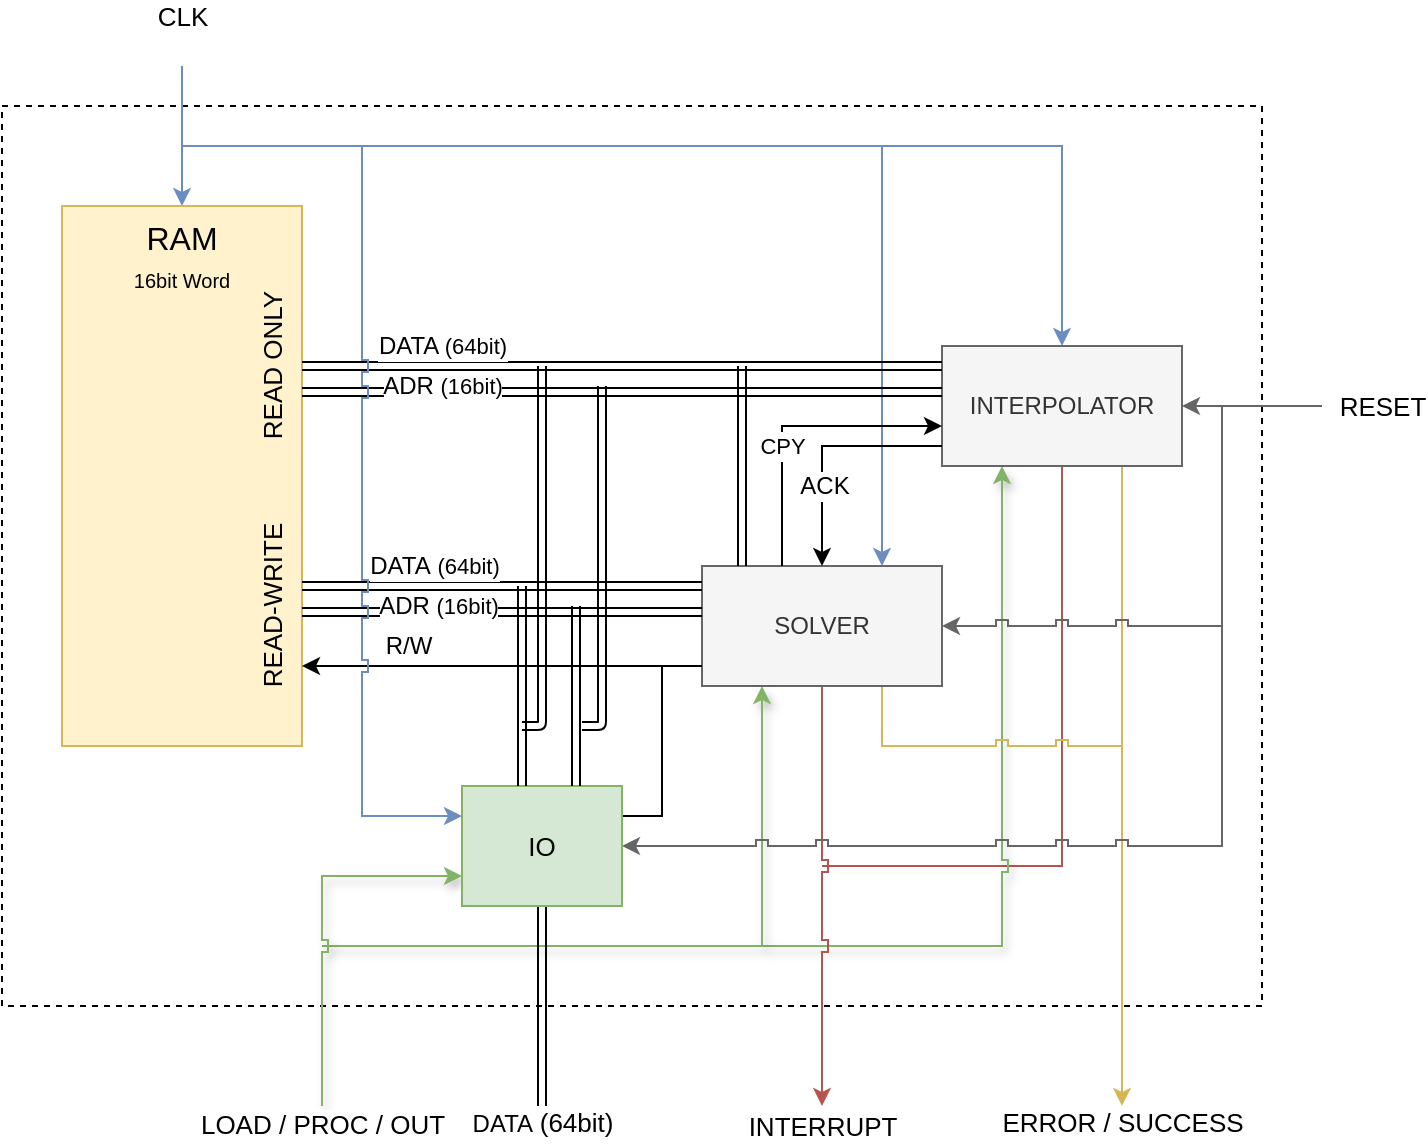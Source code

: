 <mxfile version="12.3.2" type="device" pages="2"><diagram id="FDOUSVHYY8eVoYIj2yb1" name="with interp cache"><mxGraphModel dx="942" dy="700" grid="1" gridSize="10" guides="1" tooltips="1" connect="1" arrows="1" fold="1" page="1" pageScale="1" pageWidth="850" pageHeight="1100" background="none" math="0" shadow="0"><root><mxCell id="Gq3sydEzkJt4ZsSo_zlP-0"/><mxCell id="Gq3sydEzkJt4ZsSo_zlP-1" parent="Gq3sydEzkJt4ZsSo_zlP-0"/><mxCell id="d1hZNJOxfhKhivTf1uof-55" value="" style="rounded=0;whiteSpace=wrap;html=1;dashed=1;fontSize=13;editable=0;backgroundOutline=1;connectable=0;allowArrows=0;imageAspect=1;shadow=0;comic=0;snapToPoint=0;fixDash=0;" vertex="1" parent="Gq3sydEzkJt4ZsSo_zlP-1"><mxGeometry x="100" y="60" width="630" height="450" as="geometry"/></mxCell><mxCell id="d1hZNJOxfhKhivTf1uof-77" style="edgeStyle=none;rounded=0;jumpStyle=sharp;orthogonalLoop=1;jettySize=auto;html=1;exitX=0.5;exitY=0;exitDx=0;exitDy=0;shadow=0;startArrow=classic;startFill=1;endArrow=none;endFill=0;strokeColor=#6c8ebf;fontSize=13;fillColor=#dae8fc;" edge="1" parent="Gq3sydEzkJt4ZsSo_zlP-1" source="d1hZNJOxfhKhivTf1uof-0"><mxGeometry relative="1" as="geometry"><mxPoint x="190" y="40" as="targetPoint"/></mxGeometry></mxCell><mxCell id="d1hZNJOxfhKhivTf1uof-78" value="CLK" style="text;html=1;align=center;verticalAlign=middle;resizable=0;points=[];;labelBackgroundColor=#ffffff;fontSize=13;" vertex="1" connectable="0" parent="d1hZNJOxfhKhivTf1uof-77"><mxGeometry x="0.8" y="-1" relative="1" as="geometry"><mxPoint x="-1" y="-32" as="offset"/></mxGeometry></mxCell><mxCell id="d1hZNJOxfhKhivTf1uof-0" value="RAM&lt;br style=&quot;font-size: 12px&quot;&gt;&lt;font size=&quot;1&quot;&gt;16bit Word&lt;/font&gt;" style="rounded=0;whiteSpace=wrap;html=1;verticalAlign=top;fontSize=16;fillColor=#fff2cc;strokeColor=#d6b656;" vertex="1" parent="Gq3sydEzkJt4ZsSo_zlP-1"><mxGeometry x="130" y="110" width="120" height="270" as="geometry"/></mxCell><mxCell id="d1hZNJOxfhKhivTf1uof-60" style="edgeStyle=none;rounded=0;jumpStyle=sharp;orthogonalLoop=1;jettySize=auto;html=1;shadow=0;startArrow=none;startFill=0;strokeColor=#b85450;fontSize=13;endArrow=none;endFill=0;fillColor=#f8cecc;" edge="1" parent="Gq3sydEzkJt4ZsSo_zlP-1" source="d1hZNJOxfhKhivTf1uof-1"><mxGeometry relative="1" as="geometry"><mxPoint x="510" y="440" as="targetPoint"/><Array as="points"><mxPoint x="630" y="440"/></Array></mxGeometry></mxCell><mxCell id="d1hZNJOxfhKhivTf1uof-61" style="edgeStyle=none;rounded=0;jumpStyle=sharp;orthogonalLoop=1;jettySize=auto;html=1;exitX=0.75;exitY=1;exitDx=0;exitDy=0;shadow=0;startArrow=none;startFill=0;endArrow=classic;endFill=1;strokeColor=#d6b656;fontSize=13;fillColor=#fff2cc;" edge="1" parent="Gq3sydEzkJt4ZsSo_zlP-1" source="d1hZNJOxfhKhivTf1uof-1"><mxGeometry relative="1" as="geometry"><mxPoint x="660" y="560" as="targetPoint"/></mxGeometry></mxCell><mxCell id="d1hZNJOxfhKhivTf1uof-63" value="ERROR / SUCCESS" style="text;html=1;align=center;verticalAlign=middle;resizable=0;points=[];;labelBackgroundColor=#ffffff;fontSize=13;" vertex="1" connectable="0" parent="d1hZNJOxfhKhivTf1uof-61"><mxGeometry x="0.906" y="1" relative="1" as="geometry"><mxPoint x="-1" y="23" as="offset"/></mxGeometry></mxCell><mxCell id="d1hZNJOxfhKhivTf1uof-67" style="edgeStyle=none;rounded=0;jumpStyle=sharp;orthogonalLoop=1;jettySize=auto;html=1;exitX=1;exitY=0.5;exitDx=0;exitDy=0;shadow=0;startArrow=classic;startFill=1;endArrow=none;endFill=0;strokeColor=#666666;fontSize=13;fillColor=#f5f5f5;" edge="1" parent="Gq3sydEzkJt4ZsSo_zlP-1" source="d1hZNJOxfhKhivTf1uof-1"><mxGeometry relative="1" as="geometry"><mxPoint x="760" y="210" as="targetPoint"/></mxGeometry></mxCell><mxCell id="d1hZNJOxfhKhivTf1uof-68" value="RESET" style="text;html=1;align=center;verticalAlign=middle;resizable=0;points=[];;labelBackgroundColor=#ffffff;fontSize=13;" vertex="1" connectable="0" parent="d1hZNJOxfhKhivTf1uof-67"><mxGeometry x="0.425" y="1" relative="1" as="geometry"><mxPoint x="50" y="1" as="offset"/></mxGeometry></mxCell><mxCell id="d1hZNJOxfhKhivTf1uof-74" style="edgeStyle=none;rounded=0;jumpStyle=sharp;orthogonalLoop=1;jettySize=auto;html=1;exitX=0.25;exitY=1;exitDx=0;exitDy=0;shadow=1;startArrow=classic;startFill=1;endArrow=none;endFill=0;strokeColor=#82b366;fontSize=13;fillColor=#d5e8d4;" edge="1" parent="Gq3sydEzkJt4ZsSo_zlP-1" source="d1hZNJOxfhKhivTf1uof-1"><mxGeometry relative="1" as="geometry"><mxPoint x="480" y="480" as="targetPoint"/><Array as="points"><mxPoint x="600" y="480"/></Array></mxGeometry></mxCell><mxCell id="d1hZNJOxfhKhivTf1uof-81" style="edgeStyle=none;rounded=0;jumpStyle=sharp;orthogonalLoop=1;jettySize=auto;html=1;exitX=0.5;exitY=0;exitDx=0;exitDy=0;shadow=0;startArrow=classic;startFill=1;endArrow=none;endFill=0;strokeColor=#6c8ebf;fontSize=13;fillColor=#dae8fc;" edge="1" parent="Gq3sydEzkJt4ZsSo_zlP-1" source="d1hZNJOxfhKhivTf1uof-1"><mxGeometry relative="1" as="geometry"><mxPoint x="190" y="80" as="targetPoint"/><Array as="points"><mxPoint x="630" y="80"/></Array></mxGeometry></mxCell><mxCell id="d1hZNJOxfhKhivTf1uof-1" value="INTERPOLATOR" style="rounded=0;whiteSpace=wrap;html=1;fillColor=#f5f5f5;strokeColor=#666666;fontColor=#333333;" vertex="1" parent="Gq3sydEzkJt4ZsSo_zlP-1"><mxGeometry x="570" y="180" width="120" height="60" as="geometry"/></mxCell><mxCell id="d1hZNJOxfhKhivTf1uof-43" style="edgeStyle=none;rounded=0;jumpStyle=sharp;orthogonalLoop=1;jettySize=auto;html=1;shadow=0;startArrow=none;startFill=0;strokeColor=#b85450;fontSize=13;fillColor=#f8cecc;" edge="1" parent="Gq3sydEzkJt4ZsSo_zlP-1" source="d1hZNJOxfhKhivTf1uof-2"><mxGeometry relative="1" as="geometry"><mxPoint x="510" y="560" as="targetPoint"/></mxGeometry></mxCell><mxCell id="d1hZNJOxfhKhivTf1uof-44" value="INTERRUPT" style="text;html=1;align=center;verticalAlign=middle;resizable=0;points=[];;labelBackgroundColor=#ffffff;fontSize=13;" vertex="1" connectable="0" parent="d1hZNJOxfhKhivTf1uof-43"><mxGeometry x="-0.227" y="-3" relative="1" as="geometry"><mxPoint x="3" y="139" as="offset"/></mxGeometry></mxCell><mxCell id="d1hZNJOxfhKhivTf1uof-62" style="edgeStyle=none;rounded=0;jumpStyle=sharp;orthogonalLoop=1;jettySize=auto;html=1;exitX=0.75;exitY=1;exitDx=0;exitDy=0;shadow=0;startArrow=none;startFill=0;endArrow=none;endFill=0;strokeColor=#d6b656;fontSize=13;fillColor=#fff2cc;" edge="1" parent="Gq3sydEzkJt4ZsSo_zlP-1" source="d1hZNJOxfhKhivTf1uof-2"><mxGeometry relative="1" as="geometry"><mxPoint x="660" y="380" as="targetPoint"/><Array as="points"><mxPoint x="540" y="380"/></Array></mxGeometry></mxCell><mxCell id="d1hZNJOxfhKhivTf1uof-69" style="edgeStyle=none;rounded=0;jumpStyle=sharp;orthogonalLoop=1;jettySize=auto;html=1;shadow=0;startArrow=classic;startFill=1;endArrow=none;endFill=0;strokeColor=#666666;fontSize=13;fillColor=#f5f5f5;" edge="1" parent="Gq3sydEzkJt4ZsSo_zlP-1" source="d1hZNJOxfhKhivTf1uof-2"><mxGeometry relative="1" as="geometry"><mxPoint x="710" y="210" as="targetPoint"/><Array as="points"><mxPoint x="710" y="320"/></Array></mxGeometry></mxCell><mxCell id="d1hZNJOxfhKhivTf1uof-73" style="edgeStyle=none;rounded=0;jumpStyle=sharp;orthogonalLoop=1;jettySize=auto;html=1;exitX=0.25;exitY=1;exitDx=0;exitDy=0;shadow=1;startArrow=classic;startFill=1;endArrow=none;endFill=0;strokeColor=#82b366;fontSize=13;fillColor=#d5e8d4;" edge="1" parent="Gq3sydEzkJt4ZsSo_zlP-1" source="d1hZNJOxfhKhivTf1uof-2"><mxGeometry relative="1" as="geometry"><mxPoint x="260" y="480" as="targetPoint"/><Array as="points"><mxPoint x="480" y="480"/></Array></mxGeometry></mxCell><mxCell id="d1hZNJOxfhKhivTf1uof-82" style="edgeStyle=none;rounded=0;jumpStyle=sharp;orthogonalLoop=1;jettySize=auto;html=1;exitX=0.75;exitY=0;exitDx=0;exitDy=0;shadow=0;startArrow=classic;startFill=1;endArrow=none;endFill=0;strokeColor=#6c8ebf;fontSize=13;fillColor=#dae8fc;" edge="1" parent="Gq3sydEzkJt4ZsSo_zlP-1" source="d1hZNJOxfhKhivTf1uof-2"><mxGeometry relative="1" as="geometry"><mxPoint x="540" y="80" as="targetPoint"/></mxGeometry></mxCell><mxCell id="d1hZNJOxfhKhivTf1uof-2" value="SOLVER" style="rounded=0;whiteSpace=wrap;html=1;fillColor=#f5f5f5;strokeColor=#666666;fontColor=#333333;" vertex="1" parent="Gq3sydEzkJt4ZsSo_zlP-1"><mxGeometry x="450" y="290" width="120" height="60" as="geometry"/></mxCell><mxCell id="d1hZNJOxfhKhivTf1uof-3" value="" style="shape=link;html=1;" edge="1" parent="Gq3sydEzkJt4ZsSo_zlP-1"><mxGeometry width="50" height="50" relative="1" as="geometry"><mxPoint x="250" y="300" as="sourcePoint"/><mxPoint x="450" y="300" as="targetPoint"/></mxGeometry></mxCell><mxCell id="d1hZNJOxfhKhivTf1uof-4" value="DATA&amp;nbsp;&lt;font style=&quot;font-size: 11px&quot;&gt;(64bit)&lt;/font&gt;" style="text;html=1;align=center;verticalAlign=middle;resizable=0;points=[];;labelBackgroundColor=#ffffff;" vertex="1" connectable="0" parent="d1hZNJOxfhKhivTf1uof-3"><mxGeometry x="-0.4" y="-3" relative="1" as="geometry"><mxPoint x="6" y="-13" as="offset"/></mxGeometry></mxCell><mxCell id="d1hZNJOxfhKhivTf1uof-5" value="" style="shape=link;html=1;" edge="1" parent="Gq3sydEzkJt4ZsSo_zlP-1"><mxGeometry width="50" height="50" relative="1" as="geometry"><mxPoint x="250" y="313" as="sourcePoint"/><mxPoint x="450" y="313" as="targetPoint"/></mxGeometry></mxCell><mxCell id="d1hZNJOxfhKhivTf1uof-6" value="ADR&amp;nbsp;&lt;font style=&quot;font-size: 11px&quot;&gt;(16bit)&lt;/font&gt;" style="text;html=1;align=center;verticalAlign=middle;resizable=0;points=[];;labelBackgroundColor=#ffffff;" vertex="1" connectable="0" parent="d1hZNJOxfhKhivTf1uof-5"><mxGeometry x="-0.2" y="-1" relative="1" as="geometry"><mxPoint x="-12" y="-4" as="offset"/></mxGeometry></mxCell><mxCell id="d1hZNJOxfhKhivTf1uof-7" value="" style="endArrow=none;html=1;startArrow=classic;startFill=1;" edge="1" parent="Gq3sydEzkJt4ZsSo_zlP-1"><mxGeometry width="50" height="50" relative="1" as="geometry"><mxPoint x="250" y="340" as="sourcePoint"/><mxPoint x="450" y="340" as="targetPoint"/></mxGeometry></mxCell><mxCell id="d1hZNJOxfhKhivTf1uof-8" value="R/W" style="text;html=1;align=center;verticalAlign=middle;resizable=0;points=[];;labelBackgroundColor=#ffffff;" vertex="1" connectable="0" parent="d1hZNJOxfhKhivTf1uof-7"><mxGeometry x="-0.633" y="4" relative="1" as="geometry"><mxPoint x="16.5" y="-6" as="offset"/></mxGeometry></mxCell><mxCell id="d1hZNJOxfhKhivTf1uof-9" value="" style="shape=link;html=1;" edge="1" parent="Gq3sydEzkJt4ZsSo_zlP-1"><mxGeometry width="50" height="50" relative="1" as="geometry"><mxPoint x="250" y="190" as="sourcePoint"/><mxPoint x="570" y="190" as="targetPoint"/></mxGeometry></mxCell><mxCell id="d1hZNJOxfhKhivTf1uof-10" value="DATA &lt;font style=&quot;font-size: 11px&quot;&gt;(64bit)&lt;/font&gt;" style="text;html=1;align=center;verticalAlign=middle;resizable=0;points=[];;labelBackgroundColor=#ffffff;" vertex="1" connectable="0" parent="d1hZNJOxfhKhivTf1uof-9"><mxGeometry x="-0.4" y="-3" relative="1" as="geometry"><mxPoint x="-26" y="-13" as="offset"/></mxGeometry></mxCell><mxCell id="d1hZNJOxfhKhivTf1uof-11" value="" style="shape=link;html=1;" edge="1" parent="Gq3sydEzkJt4ZsSo_zlP-1"><mxGeometry width="50" height="50" relative="1" as="geometry"><mxPoint x="250" y="203" as="sourcePoint"/><mxPoint x="570" y="203" as="targetPoint"/></mxGeometry></mxCell><mxCell id="d1hZNJOxfhKhivTf1uof-12" value="ADR&amp;nbsp;&lt;font style=&quot;font-size: 11px&quot;&gt;(16bit)&lt;/font&gt;" style="text;html=1;align=center;verticalAlign=middle;resizable=0;points=[];;labelBackgroundColor=#ffffff;" vertex="1" connectable="0" parent="d1hZNJOxfhKhivTf1uof-11"><mxGeometry x="-0.2" y="-1" relative="1" as="geometry"><mxPoint x="-58" y="-4" as="offset"/></mxGeometry></mxCell><mxCell id="d1hZNJOxfhKhivTf1uof-13" value="" style="shape=link;html=1;" edge="1" parent="Gq3sydEzkJt4ZsSo_zlP-1"><mxGeometry width="50" height="50" relative="1" as="geometry"><mxPoint x="470" y="290" as="sourcePoint"/><mxPoint x="470" y="190" as="targetPoint"/></mxGeometry></mxCell><mxCell id="d1hZNJOxfhKhivTf1uof-24" value="" style="endArrow=classic;html=1;fontSize=12;rounded=0;" edge="1" parent="Gq3sydEzkJt4ZsSo_zlP-1"><mxGeometry width="50" height="50" relative="1" as="geometry"><mxPoint x="490" y="290" as="sourcePoint"/><mxPoint x="570" y="220" as="targetPoint"/><Array as="points"><mxPoint x="490" y="220"/></Array></mxGeometry></mxCell><mxCell id="d1hZNJOxfhKhivTf1uof-25" value="&lt;font style=&quot;font-size: 11px&quot;&gt;CPY&lt;/font&gt;" style="text;html=1;align=center;verticalAlign=middle;resizable=0;points=[];;labelBackgroundColor=#ffffff;fontSize=12;" vertex="1" connectable="0" parent="d1hZNJOxfhKhivTf1uof-24"><mxGeometry x="-0.095" y="-19" relative="1" as="geometry"><mxPoint x="-19" y="8" as="offset"/></mxGeometry></mxCell><mxCell id="d1hZNJOxfhKhivTf1uof-26" value="" style="endArrow=classic;html=1;fontSize=12;rounded=0;" edge="1" parent="Gq3sydEzkJt4ZsSo_zlP-1"><mxGeometry width="50" height="50" relative="1" as="geometry"><mxPoint x="570" y="230" as="sourcePoint"/><mxPoint x="510" y="290" as="targetPoint"/><Array as="points"><mxPoint x="510" y="230"/></Array></mxGeometry></mxCell><mxCell id="d1hZNJOxfhKhivTf1uof-27" value="ACK" style="text;html=1;align=center;verticalAlign=middle;resizable=0;points=[];;labelBackgroundColor=#ffffff;fontSize=12;" vertex="1" connectable="0" parent="d1hZNJOxfhKhivTf1uof-26"><mxGeometry x="-0.067" y="14" relative="1" as="geometry"><mxPoint x="-3.5" y="6" as="offset"/></mxGeometry></mxCell><mxCell id="d1hZNJOxfhKhivTf1uof-64" style="edgeStyle=none;rounded=0;jumpStyle=sharp;orthogonalLoop=1;jettySize=auto;html=1;shadow=0;startArrow=none;startFill=0;endArrow=none;endFill=0;strokeColor=#000000;fontSize=13;shape=link;" edge="1" parent="Gq3sydEzkJt4ZsSo_zlP-1" source="d1hZNJOxfhKhivTf1uof-34"><mxGeometry relative="1" as="geometry"><mxPoint x="370" y="560" as="targetPoint"/></mxGeometry></mxCell><mxCell id="d1hZNJOxfhKhivTf1uof-65" value="&lt;span style=&quot;font-size: 12px&quot;&gt;DATA&amp;nbsp;&lt;/span&gt;(64bit)" style="text;html=1;align=center;verticalAlign=middle;resizable=0;points=[];;labelBackgroundColor=#ffffff;fontSize=13;" vertex="1" connectable="0" parent="d1hZNJOxfhKhivTf1uof-64"><mxGeometry x="0.753" y="3" relative="1" as="geometry"><mxPoint x="-3" y="20" as="offset"/></mxGeometry></mxCell><mxCell id="d1hZNJOxfhKhivTf1uof-70" style="edgeStyle=none;rounded=0;jumpStyle=sharp;orthogonalLoop=1;jettySize=auto;html=1;shadow=0;startArrow=classic;startFill=1;endArrow=none;endFill=0;strokeColor=#666666;fontSize=13;fillColor=#f5f5f5;" edge="1" parent="Gq3sydEzkJt4ZsSo_zlP-1" source="d1hZNJOxfhKhivTf1uof-34"><mxGeometry relative="1" as="geometry"><mxPoint x="710" y="320" as="targetPoint"/><Array as="points"><mxPoint x="710" y="430"/></Array></mxGeometry></mxCell><mxCell id="d1hZNJOxfhKhivTf1uof-71" style="edgeStyle=none;rounded=0;jumpStyle=sharp;orthogonalLoop=1;jettySize=auto;html=1;exitX=0;exitY=0.75;exitDx=0;exitDy=0;shadow=1;startArrow=classic;startFill=1;endArrow=none;endFill=0;strokeColor=#82b366;fontSize=13;fillColor=#d5e8d4;" edge="1" parent="Gq3sydEzkJt4ZsSo_zlP-1" source="d1hZNJOxfhKhivTf1uof-34"><mxGeometry relative="1" as="geometry"><mxPoint x="260" y="560" as="targetPoint"/><Array as="points"><mxPoint x="260" y="445"/></Array></mxGeometry></mxCell><mxCell id="d1hZNJOxfhKhivTf1uof-72" value="LOAD / PROC / OUT" style="text;html=1;align=center;verticalAlign=middle;resizable=0;points=[];;labelBackgroundColor=#ffffff;fontSize=13;" vertex="1" connectable="0" parent="d1hZNJOxfhKhivTf1uof-71"><mxGeometry x="0.835" y="1" relative="1" as="geometry"><mxPoint x="-1" y="24" as="offset"/></mxGeometry></mxCell><mxCell id="d1hZNJOxfhKhivTf1uof-75" style="edgeStyle=none;rounded=0;jumpStyle=sharp;orthogonalLoop=1;jettySize=auto;html=1;exitX=1;exitY=0.25;exitDx=0;exitDy=0;shadow=0;startArrow=none;startFill=0;endArrow=none;endFill=0;strokeColor=#000000;fontSize=13;" edge="1" parent="Gq3sydEzkJt4ZsSo_zlP-1" source="d1hZNJOxfhKhivTf1uof-34"><mxGeometry relative="1" as="geometry"><mxPoint x="430" y="340" as="targetPoint"/><Array as="points"><mxPoint x="430" y="415"/></Array></mxGeometry></mxCell><mxCell id="d1hZNJOxfhKhivTf1uof-83" style="edgeStyle=none;rounded=0;jumpStyle=sharp;orthogonalLoop=1;jettySize=auto;html=1;exitX=0;exitY=0.25;exitDx=0;exitDy=0;shadow=0;startArrow=classic;startFill=1;endArrow=none;endFill=0;strokeColor=#6c8ebf;fontSize=13;fillColor=#dae8fc;" edge="1" parent="Gq3sydEzkJt4ZsSo_zlP-1" source="d1hZNJOxfhKhivTf1uof-34"><mxGeometry relative="1" as="geometry"><mxPoint x="280" y="80" as="targetPoint"/><Array as="points"><mxPoint x="280" y="415"/></Array></mxGeometry></mxCell><mxCell id="d1hZNJOxfhKhivTf1uof-34" value="IO" style="rounded=0;whiteSpace=wrap;html=1;fontSize=13;fillColor=#d5e8d4;strokeColor=#82b366;" vertex="1" parent="Gq3sydEzkJt4ZsSo_zlP-1"><mxGeometry x="330" y="400" width="80" height="60" as="geometry"/></mxCell><mxCell id="d1hZNJOxfhKhivTf1uof-35" value="" style="shape=link;html=1;" edge="1" parent="Gq3sydEzkJt4ZsSo_zlP-1"><mxGeometry width="50" height="50" relative="1" as="geometry"><mxPoint x="360" y="300" as="sourcePoint"/><mxPoint x="360" y="400" as="targetPoint"/></mxGeometry></mxCell><mxCell id="d1hZNJOxfhKhivTf1uof-37" value="" style="shape=link;html=1;shadow=0;comic=0;snapToPoint=0;fixDash=0;" edge="1" parent="Gq3sydEzkJt4ZsSo_zlP-1"><mxGeometry width="50" height="50" relative="1" as="geometry"><mxPoint x="387" y="310" as="sourcePoint"/><mxPoint x="387" y="400" as="targetPoint"/></mxGeometry></mxCell><mxCell id="d1hZNJOxfhKhivTf1uof-39" value="READ ONLY" style="text;html=1;align=center;verticalAlign=middle;resizable=0;points=[];;autosize=1;fontSize=13;direction=east;flipH=0;flipV=0;horizontal=0;connectable=0;allowArrows=0;" vertex="1" parent="Gq3sydEzkJt4ZsSo_zlP-1"><mxGeometry x="190" y="180" width="90" height="20" as="geometry"/></mxCell><mxCell id="d1hZNJOxfhKhivTf1uof-40" value="READ-WRITE" style="text;html=1;align=center;verticalAlign=middle;resizable=0;points=[];;autosize=1;fontSize=13;direction=east;flipH=0;flipV=0;horizontal=0;connectable=0;allowArrows=0;" vertex="1" parent="Gq3sydEzkJt4ZsSo_zlP-1"><mxGeometry x="220" y="265" width="30" height="90" as="geometry"/></mxCell><mxCell id="zqXauB8lHYZ3_5yYhn7P-0" value="" style="shape=link;html=1;" edge="1" parent="Gq3sydEzkJt4ZsSo_zlP-1"><mxGeometry width="50" height="50" relative="1" as="geometry"><mxPoint x="370" y="190" as="sourcePoint"/><mxPoint x="360" y="370" as="targetPoint"/><Array as="points"><mxPoint x="370" y="370"/></Array></mxGeometry></mxCell><mxCell id="zqXauB8lHYZ3_5yYhn7P-1" value="" style="shape=link;html=1;shadow=0;comic=0;snapToPoint=0;fixDash=0;" edge="1" parent="Gq3sydEzkJt4ZsSo_zlP-1"><mxGeometry width="50" height="50" relative="1" as="geometry"><mxPoint x="400" y="200" as="sourcePoint"/><mxPoint x="390" y="370" as="targetPoint"/><Array as="points"><mxPoint x="400" y="370"/></Array></mxGeometry></mxCell></root></mxGraphModel></diagram><diagram name="one ram, no interp cache" id="GNeLNXhEgrLM0V6Nj4bN"><mxGraphModel dx="942" dy="700" grid="1" gridSize="10" guides="1" tooltips="1" connect="1" arrows="1" fold="1" page="1" pageScale="1" pageWidth="850" pageHeight="1100" background="none" math="0" shadow="0"><root><mxCell id="54KXPcocz_qYhWJ3X34B-0"/><mxCell id="54KXPcocz_qYhWJ3X34B-1" parent="54KXPcocz_qYhWJ3X34B-0"/><mxCell id="54KXPcocz_qYhWJ3X34B-2" value="" style="rounded=0;whiteSpace=wrap;html=1;dashed=1;fontSize=13;editable=0;backgroundOutline=1;connectable=0;allowArrows=0;imageAspect=1;shadow=0;comic=0;snapToPoint=0;fixDash=0;" vertex="1" parent="54KXPcocz_qYhWJ3X34B-1"><mxGeometry x="100" y="60" width="630" height="450" as="geometry"/></mxCell><mxCell id="54KXPcocz_qYhWJ3X34B-3" style="edgeStyle=none;rounded=0;jumpStyle=sharp;orthogonalLoop=1;jettySize=auto;html=1;exitX=0.5;exitY=0;exitDx=0;exitDy=0;shadow=0;startArrow=classic;startFill=1;endArrow=none;endFill=0;strokeColor=#6c8ebf;fontSize=13;fillColor=#dae8fc;" edge="1" parent="54KXPcocz_qYhWJ3X34B-1" source="54KXPcocz_qYhWJ3X34B-5"><mxGeometry relative="1" as="geometry"><mxPoint x="190" y="40" as="targetPoint"/></mxGeometry></mxCell><mxCell id="54KXPcocz_qYhWJ3X34B-4" value="CLK" style="text;html=1;align=center;verticalAlign=middle;resizable=0;points=[];;labelBackgroundColor=#ffffff;fontSize=13;" vertex="1" connectable="0" parent="54KXPcocz_qYhWJ3X34B-3"><mxGeometry x="0.8" y="-1" relative="1" as="geometry"><mxPoint x="-1" y="-32" as="offset"/></mxGeometry></mxCell><mxCell id="54KXPcocz_qYhWJ3X34B-5" value="RAM&lt;br style=&quot;font-size: 12px&quot;&gt;&lt;font size=&quot;1&quot;&gt;16bit Word&lt;/font&gt;" style="rounded=0;whiteSpace=wrap;html=1;verticalAlign=top;fontSize=16;fillColor=#fff2cc;strokeColor=#d6b656;" vertex="1" parent="54KXPcocz_qYhWJ3X34B-1"><mxGeometry x="130" y="110" width="120" height="270" as="geometry"/></mxCell><mxCell id="54KXPcocz_qYhWJ3X34B-6" style="edgeStyle=none;rounded=0;jumpStyle=sharp;orthogonalLoop=1;jettySize=auto;html=1;shadow=0;startArrow=none;startFill=0;strokeColor=#b85450;fontSize=13;endArrow=none;endFill=0;fillColor=#f8cecc;" edge="1" parent="54KXPcocz_qYhWJ3X34B-1" source="54KXPcocz_qYhWJ3X34B-13"><mxGeometry relative="1" as="geometry"><mxPoint x="510" y="440" as="targetPoint"/><Array as="points"><mxPoint x="630" y="440"/></Array></mxGeometry></mxCell><mxCell id="54KXPcocz_qYhWJ3X34B-7" style="edgeStyle=none;rounded=0;jumpStyle=sharp;orthogonalLoop=1;jettySize=auto;html=1;exitX=0.75;exitY=1;exitDx=0;exitDy=0;shadow=0;startArrow=none;startFill=0;endArrow=classic;endFill=1;strokeColor=#d6b656;fontSize=13;fillColor=#fff2cc;" edge="1" parent="54KXPcocz_qYhWJ3X34B-1" source="54KXPcocz_qYhWJ3X34B-13"><mxGeometry relative="1" as="geometry"><mxPoint x="660" y="560" as="targetPoint"/></mxGeometry></mxCell><mxCell id="54KXPcocz_qYhWJ3X34B-8" value="ERROR / SUCCESS" style="text;html=1;align=center;verticalAlign=middle;resizable=0;points=[];;labelBackgroundColor=#ffffff;fontSize=13;" vertex="1" connectable="0" parent="54KXPcocz_qYhWJ3X34B-7"><mxGeometry x="0.906" y="1" relative="1" as="geometry"><mxPoint x="-1" y="23" as="offset"/></mxGeometry></mxCell><mxCell id="54KXPcocz_qYhWJ3X34B-9" style="edgeStyle=none;rounded=0;jumpStyle=sharp;orthogonalLoop=1;jettySize=auto;html=1;exitX=1;exitY=0.5;exitDx=0;exitDy=0;shadow=0;startArrow=classic;startFill=1;endArrow=none;endFill=0;strokeColor=#666666;fontSize=13;fillColor=#f5f5f5;" edge="1" parent="54KXPcocz_qYhWJ3X34B-1" source="54KXPcocz_qYhWJ3X34B-13"><mxGeometry relative="1" as="geometry"><mxPoint x="760" y="210" as="targetPoint"/></mxGeometry></mxCell><mxCell id="54KXPcocz_qYhWJ3X34B-10" value="RESET" style="text;html=1;align=center;verticalAlign=middle;resizable=0;points=[];;labelBackgroundColor=#ffffff;fontSize=13;" vertex="1" connectable="0" parent="54KXPcocz_qYhWJ3X34B-9"><mxGeometry x="0.425" y="1" relative="1" as="geometry"><mxPoint x="50" y="1" as="offset"/></mxGeometry></mxCell><mxCell id="54KXPcocz_qYhWJ3X34B-11" style="edgeStyle=none;rounded=0;jumpStyle=sharp;orthogonalLoop=1;jettySize=auto;html=1;exitX=0.25;exitY=1;exitDx=0;exitDy=0;shadow=1;startArrow=classic;startFill=1;endArrow=none;endFill=0;strokeColor=#82b366;fontSize=13;fillColor=#d5e8d4;" edge="1" parent="54KXPcocz_qYhWJ3X34B-1" source="54KXPcocz_qYhWJ3X34B-13"><mxGeometry relative="1" as="geometry"><mxPoint x="480" y="480" as="targetPoint"/><Array as="points"><mxPoint x="600" y="480"/></Array></mxGeometry></mxCell><mxCell id="54KXPcocz_qYhWJ3X34B-12" style="edgeStyle=none;rounded=0;jumpStyle=sharp;orthogonalLoop=1;jettySize=auto;html=1;exitX=0.5;exitY=0;exitDx=0;exitDy=0;shadow=0;startArrow=classic;startFill=1;endArrow=none;endFill=0;strokeColor=#6c8ebf;fontSize=13;fillColor=#dae8fc;" edge="1" parent="54KXPcocz_qYhWJ3X34B-1" source="54KXPcocz_qYhWJ3X34B-13"><mxGeometry relative="1" as="geometry"><mxPoint x="190" y="80" as="targetPoint"/><Array as="points"><mxPoint x="630" y="80"/></Array></mxGeometry></mxCell><mxCell id="54KXPcocz_qYhWJ3X34B-13" value="INTERPOLATOR" style="rounded=0;whiteSpace=wrap;html=1;fillColor=#f5f5f5;strokeColor=#666666;fontColor=#333333;" vertex="1" parent="54KXPcocz_qYhWJ3X34B-1"><mxGeometry x="570" y="180" width="120" height="60" as="geometry"/></mxCell><mxCell id="54KXPcocz_qYhWJ3X34B-14" style="edgeStyle=none;rounded=0;jumpStyle=sharp;orthogonalLoop=1;jettySize=auto;html=1;shadow=0;startArrow=none;startFill=0;strokeColor=#b85450;fontSize=13;fillColor=#f8cecc;" edge="1" parent="54KXPcocz_qYhWJ3X34B-1" source="54KXPcocz_qYhWJ3X34B-20"><mxGeometry relative="1" as="geometry"><mxPoint x="510" y="560" as="targetPoint"/></mxGeometry></mxCell><mxCell id="54KXPcocz_qYhWJ3X34B-15" value="INTERRUPT" style="text;html=1;align=center;verticalAlign=middle;resizable=0;points=[];;labelBackgroundColor=#ffffff;fontSize=13;" vertex="1" connectable="0" parent="54KXPcocz_qYhWJ3X34B-14"><mxGeometry x="-0.227" y="-3" relative="1" as="geometry"><mxPoint x="3" y="139" as="offset"/></mxGeometry></mxCell><mxCell id="54KXPcocz_qYhWJ3X34B-16" style="edgeStyle=none;rounded=0;jumpStyle=sharp;orthogonalLoop=1;jettySize=auto;html=1;exitX=0.75;exitY=1;exitDx=0;exitDy=0;shadow=0;startArrow=none;startFill=0;endArrow=none;endFill=0;strokeColor=#d6b656;fontSize=13;fillColor=#fff2cc;" edge="1" parent="54KXPcocz_qYhWJ3X34B-1" source="54KXPcocz_qYhWJ3X34B-20"><mxGeometry relative="1" as="geometry"><mxPoint x="660" y="380" as="targetPoint"/><Array as="points"><mxPoint x="540" y="380"/></Array></mxGeometry></mxCell><mxCell id="54KXPcocz_qYhWJ3X34B-17" style="edgeStyle=none;rounded=0;jumpStyle=sharp;orthogonalLoop=1;jettySize=auto;html=1;shadow=0;startArrow=classic;startFill=1;endArrow=none;endFill=0;strokeColor=#666666;fontSize=13;fillColor=#f5f5f5;" edge="1" parent="54KXPcocz_qYhWJ3X34B-1" source="54KXPcocz_qYhWJ3X34B-20"><mxGeometry relative="1" as="geometry"><mxPoint x="710" y="210" as="targetPoint"/><Array as="points"><mxPoint x="710" y="320"/></Array></mxGeometry></mxCell><mxCell id="54KXPcocz_qYhWJ3X34B-18" style="edgeStyle=none;rounded=0;jumpStyle=sharp;orthogonalLoop=1;jettySize=auto;html=1;exitX=0.25;exitY=1;exitDx=0;exitDy=0;shadow=1;startArrow=classic;startFill=1;endArrow=none;endFill=0;strokeColor=#82b366;fontSize=13;fillColor=#d5e8d4;" edge="1" parent="54KXPcocz_qYhWJ3X34B-1" source="54KXPcocz_qYhWJ3X34B-20"><mxGeometry relative="1" as="geometry"><mxPoint x="260" y="480" as="targetPoint"/><Array as="points"><mxPoint x="480" y="480"/></Array></mxGeometry></mxCell><mxCell id="54KXPcocz_qYhWJ3X34B-19" style="edgeStyle=none;rounded=0;jumpStyle=sharp;orthogonalLoop=1;jettySize=auto;html=1;exitX=0.75;exitY=0;exitDx=0;exitDy=0;shadow=0;startArrow=classic;startFill=1;endArrow=none;endFill=0;strokeColor=#6c8ebf;fontSize=13;fillColor=#dae8fc;" edge="1" parent="54KXPcocz_qYhWJ3X34B-1" source="54KXPcocz_qYhWJ3X34B-20"><mxGeometry relative="1" as="geometry"><mxPoint x="540" y="80" as="targetPoint"/></mxGeometry></mxCell><mxCell id="54KXPcocz_qYhWJ3X34B-20" value="SOLVER" style="rounded=0;whiteSpace=wrap;html=1;fillColor=#f5f5f5;strokeColor=#666666;fontColor=#333333;" vertex="1" parent="54KXPcocz_qYhWJ3X34B-1"><mxGeometry x="450" y="290" width="120" height="60" as="geometry"/></mxCell><mxCell id="54KXPcocz_qYhWJ3X34B-21" value="" style="shape=link;html=1;" edge="1" parent="54KXPcocz_qYhWJ3X34B-1"><mxGeometry width="50" height="50" relative="1" as="geometry"><mxPoint x="250" y="300" as="sourcePoint"/><mxPoint x="450" y="300" as="targetPoint"/></mxGeometry></mxCell><mxCell id="54KXPcocz_qYhWJ3X34B-22" value="DATA&amp;nbsp;&lt;font style=&quot;font-size: 11px&quot;&gt;(64bit)&lt;/font&gt;" style="text;html=1;align=center;verticalAlign=middle;resizable=0;points=[];;labelBackgroundColor=#ffffff;" vertex="1" connectable="0" parent="54KXPcocz_qYhWJ3X34B-21"><mxGeometry x="-0.4" y="-3" relative="1" as="geometry"><mxPoint x="6" y="-13" as="offset"/></mxGeometry></mxCell><mxCell id="54KXPcocz_qYhWJ3X34B-23" value="" style="shape=link;html=1;" edge="1" parent="54KXPcocz_qYhWJ3X34B-1"><mxGeometry width="50" height="50" relative="1" as="geometry"><mxPoint x="250" y="313" as="sourcePoint"/><mxPoint x="450" y="313" as="targetPoint"/></mxGeometry></mxCell><mxCell id="54KXPcocz_qYhWJ3X34B-24" value="ADR&amp;nbsp;&lt;font style=&quot;font-size: 11px&quot;&gt;(16bit)&lt;/font&gt;" style="text;html=1;align=center;verticalAlign=middle;resizable=0;points=[];;labelBackgroundColor=#ffffff;" vertex="1" connectable="0" parent="54KXPcocz_qYhWJ3X34B-23"><mxGeometry x="-0.2" y="-1" relative="1" as="geometry"><mxPoint x="-12" y="-4" as="offset"/></mxGeometry></mxCell><mxCell id="54KXPcocz_qYhWJ3X34B-25" value="" style="endArrow=none;html=1;startArrow=classic;startFill=1;" edge="1" parent="54KXPcocz_qYhWJ3X34B-1"><mxGeometry width="50" height="50" relative="1" as="geometry"><mxPoint x="250" y="340" as="sourcePoint"/><mxPoint x="450" y="340" as="targetPoint"/></mxGeometry></mxCell><mxCell id="54KXPcocz_qYhWJ3X34B-26" value="R/W" style="text;html=1;align=center;verticalAlign=middle;resizable=0;points=[];;labelBackgroundColor=#ffffff;" vertex="1" connectable="0" parent="54KXPcocz_qYhWJ3X34B-25"><mxGeometry x="-0.633" y="4" relative="1" as="geometry"><mxPoint x="16.5" y="-6" as="offset"/></mxGeometry></mxCell><mxCell id="54KXPcocz_qYhWJ3X34B-27" value="" style="shape=link;html=1;" edge="1" parent="54KXPcocz_qYhWJ3X34B-1"><mxGeometry width="50" height="50" relative="1" as="geometry"><mxPoint x="250" y="190" as="sourcePoint"/><mxPoint x="570" y="190" as="targetPoint"/></mxGeometry></mxCell><mxCell id="54KXPcocz_qYhWJ3X34B-28" value="DATA &lt;font style=&quot;font-size: 11px&quot;&gt;(64bit)&lt;/font&gt;" style="text;html=1;align=center;verticalAlign=middle;resizable=0;points=[];;labelBackgroundColor=#ffffff;" vertex="1" connectable="0" parent="54KXPcocz_qYhWJ3X34B-27"><mxGeometry x="-0.4" y="-3" relative="1" as="geometry"><mxPoint x="-26" y="-13" as="offset"/></mxGeometry></mxCell><mxCell id="54KXPcocz_qYhWJ3X34B-29" value="" style="shape=link;html=1;" edge="1" parent="54KXPcocz_qYhWJ3X34B-1"><mxGeometry width="50" height="50" relative="1" as="geometry"><mxPoint x="250" y="203" as="sourcePoint"/><mxPoint x="570" y="203" as="targetPoint"/></mxGeometry></mxCell><mxCell id="54KXPcocz_qYhWJ3X34B-30" value="ADR&amp;nbsp;&lt;font style=&quot;font-size: 11px&quot;&gt;(16bit)&lt;/font&gt;" style="text;html=1;align=center;verticalAlign=middle;resizable=0;points=[];;labelBackgroundColor=#ffffff;" vertex="1" connectable="0" parent="54KXPcocz_qYhWJ3X34B-29"><mxGeometry x="-0.2" y="-1" relative="1" as="geometry"><mxPoint x="-58" y="-4" as="offset"/></mxGeometry></mxCell><mxCell id="54KXPcocz_qYhWJ3X34B-31" value="" style="shape=link;html=1;" edge="1" parent="54KXPcocz_qYhWJ3X34B-1"><mxGeometry width="50" height="50" relative="1" as="geometry"><mxPoint x="470" y="290" as="sourcePoint"/><mxPoint x="470" y="190" as="targetPoint"/></mxGeometry></mxCell><mxCell id="54KXPcocz_qYhWJ3X34B-32" value="" style="endArrow=classic;html=1;fontSize=12;rounded=0;" edge="1" parent="54KXPcocz_qYhWJ3X34B-1"><mxGeometry width="50" height="50" relative="1" as="geometry"><mxPoint x="490" y="290" as="sourcePoint"/><mxPoint x="570" y="220" as="targetPoint"/><Array as="points"><mxPoint x="490" y="220"/></Array></mxGeometry></mxCell><mxCell id="54KXPcocz_qYhWJ3X34B-33" value="&lt;font style=&quot;font-size: 11px&quot;&gt;CPY&lt;/font&gt;" style="text;html=1;align=center;verticalAlign=middle;resizable=0;points=[];;labelBackgroundColor=#ffffff;fontSize=12;" vertex="1" connectable="0" parent="54KXPcocz_qYhWJ3X34B-32"><mxGeometry x="-0.095" y="-19" relative="1" as="geometry"><mxPoint x="-19" y="8" as="offset"/></mxGeometry></mxCell><mxCell id="54KXPcocz_qYhWJ3X34B-34" value="" style="endArrow=classic;html=1;fontSize=12;rounded=0;" edge="1" parent="54KXPcocz_qYhWJ3X34B-1"><mxGeometry width="50" height="50" relative="1" as="geometry"><mxPoint x="570" y="230" as="sourcePoint"/><mxPoint x="510" y="290" as="targetPoint"/><Array as="points"><mxPoint x="510" y="230"/></Array></mxGeometry></mxCell><mxCell id="54KXPcocz_qYhWJ3X34B-35" value="ACK" style="text;html=1;align=center;verticalAlign=middle;resizable=0;points=[];;labelBackgroundColor=#ffffff;fontSize=12;" vertex="1" connectable="0" parent="54KXPcocz_qYhWJ3X34B-34"><mxGeometry x="-0.067" y="14" relative="1" as="geometry"><mxPoint x="-3.5" y="6" as="offset"/></mxGeometry></mxCell><mxCell id="54KXPcocz_qYhWJ3X34B-36" style="edgeStyle=none;rounded=0;jumpStyle=sharp;orthogonalLoop=1;jettySize=auto;html=1;shadow=0;startArrow=none;startFill=0;endArrow=none;endFill=0;strokeColor=#000000;fontSize=13;shape=link;" edge="1" parent="54KXPcocz_qYhWJ3X34B-1" source="54KXPcocz_qYhWJ3X34B-43"><mxGeometry relative="1" as="geometry"><mxPoint x="370" y="560" as="targetPoint"/></mxGeometry></mxCell><mxCell id="54KXPcocz_qYhWJ3X34B-37" value="&lt;span style=&quot;font-size: 12px&quot;&gt;DATA&amp;nbsp;&lt;/span&gt;(64bit)" style="text;html=1;align=center;verticalAlign=middle;resizable=0;points=[];;labelBackgroundColor=#ffffff;fontSize=13;" vertex="1" connectable="0" parent="54KXPcocz_qYhWJ3X34B-36"><mxGeometry x="0.753" y="3" relative="1" as="geometry"><mxPoint x="-3" y="20" as="offset"/></mxGeometry></mxCell><mxCell id="54KXPcocz_qYhWJ3X34B-38" style="edgeStyle=none;rounded=0;jumpStyle=sharp;orthogonalLoop=1;jettySize=auto;html=1;shadow=0;startArrow=classic;startFill=1;endArrow=none;endFill=0;strokeColor=#666666;fontSize=13;fillColor=#f5f5f5;" edge="1" parent="54KXPcocz_qYhWJ3X34B-1" source="54KXPcocz_qYhWJ3X34B-43"><mxGeometry relative="1" as="geometry"><mxPoint x="710" y="320" as="targetPoint"/><Array as="points"><mxPoint x="710" y="430"/></Array></mxGeometry></mxCell><mxCell id="54KXPcocz_qYhWJ3X34B-39" style="edgeStyle=none;rounded=0;jumpStyle=sharp;orthogonalLoop=1;jettySize=auto;html=1;exitX=0;exitY=0.75;exitDx=0;exitDy=0;shadow=1;startArrow=classic;startFill=1;endArrow=none;endFill=0;strokeColor=#82b366;fontSize=13;fillColor=#d5e8d4;" edge="1" parent="54KXPcocz_qYhWJ3X34B-1" source="54KXPcocz_qYhWJ3X34B-43"><mxGeometry relative="1" as="geometry"><mxPoint x="260" y="560" as="targetPoint"/><Array as="points"><mxPoint x="260" y="445"/></Array></mxGeometry></mxCell><mxCell id="54KXPcocz_qYhWJ3X34B-40" value="LOAD / PROC / OUT" style="text;html=1;align=center;verticalAlign=middle;resizable=0;points=[];;labelBackgroundColor=#ffffff;fontSize=13;" vertex="1" connectable="0" parent="54KXPcocz_qYhWJ3X34B-39"><mxGeometry x="0.835" y="1" relative="1" as="geometry"><mxPoint x="-1" y="24" as="offset"/></mxGeometry></mxCell><mxCell id="54KXPcocz_qYhWJ3X34B-41" style="edgeStyle=none;rounded=0;jumpStyle=sharp;orthogonalLoop=1;jettySize=auto;html=1;exitX=1;exitY=0.25;exitDx=0;exitDy=0;shadow=0;startArrow=none;startFill=0;endArrow=none;endFill=0;strokeColor=#000000;fontSize=13;" edge="1" parent="54KXPcocz_qYhWJ3X34B-1" source="54KXPcocz_qYhWJ3X34B-43"><mxGeometry relative="1" as="geometry"><mxPoint x="430" y="340" as="targetPoint"/><Array as="points"><mxPoint x="430" y="415"/></Array></mxGeometry></mxCell><mxCell id="54KXPcocz_qYhWJ3X34B-42" style="edgeStyle=none;rounded=0;jumpStyle=sharp;orthogonalLoop=1;jettySize=auto;html=1;exitX=0;exitY=0.25;exitDx=0;exitDy=0;shadow=0;startArrow=classic;startFill=1;endArrow=none;endFill=0;strokeColor=#6c8ebf;fontSize=13;fillColor=#dae8fc;" edge="1" parent="54KXPcocz_qYhWJ3X34B-1" source="54KXPcocz_qYhWJ3X34B-43"><mxGeometry relative="1" as="geometry"><mxPoint x="280" y="80" as="targetPoint"/><Array as="points"><mxPoint x="280" y="415"/></Array></mxGeometry></mxCell><mxCell id="54KXPcocz_qYhWJ3X34B-43" value="IO" style="rounded=0;whiteSpace=wrap;html=1;fontSize=13;fillColor=#d5e8d4;strokeColor=#82b366;" vertex="1" parent="54KXPcocz_qYhWJ3X34B-1"><mxGeometry x="330" y="400" width="80" height="60" as="geometry"/></mxCell><mxCell id="54KXPcocz_qYhWJ3X34B-44" value="" style="shape=link;html=1;" edge="1" parent="54KXPcocz_qYhWJ3X34B-1"><mxGeometry width="50" height="50" relative="1" as="geometry"><mxPoint x="360" y="300" as="sourcePoint"/><mxPoint x="360" y="400" as="targetPoint"/></mxGeometry></mxCell><mxCell id="54KXPcocz_qYhWJ3X34B-45" value="" style="shape=link;html=1;shadow=0;comic=0;snapToPoint=0;fixDash=0;" edge="1" parent="54KXPcocz_qYhWJ3X34B-1"><mxGeometry width="50" height="50" relative="1" as="geometry"><mxPoint x="387" y="310" as="sourcePoint"/><mxPoint x="387" y="400" as="targetPoint"/></mxGeometry></mxCell><mxCell id="54KXPcocz_qYhWJ3X34B-46" value="READ ONLY" style="text;html=1;align=center;verticalAlign=middle;resizable=0;points=[];;autosize=1;fontSize=13;direction=east;flipH=0;flipV=0;horizontal=0;connectable=0;allowArrows=0;" vertex="1" parent="54KXPcocz_qYhWJ3X34B-1"><mxGeometry x="190" y="180" width="90" height="20" as="geometry"/></mxCell><mxCell id="54KXPcocz_qYhWJ3X34B-47" value="READ-WRITE" style="text;html=1;align=center;verticalAlign=middle;resizable=0;points=[];;autosize=1;fontSize=13;direction=east;flipH=0;flipV=0;horizontal=0;connectable=0;allowArrows=0;" vertex="1" parent="54KXPcocz_qYhWJ3X34B-1"><mxGeometry x="220" y="265" width="30" height="90" as="geometry"/></mxCell></root></mxGraphModel></diagram></mxfile>